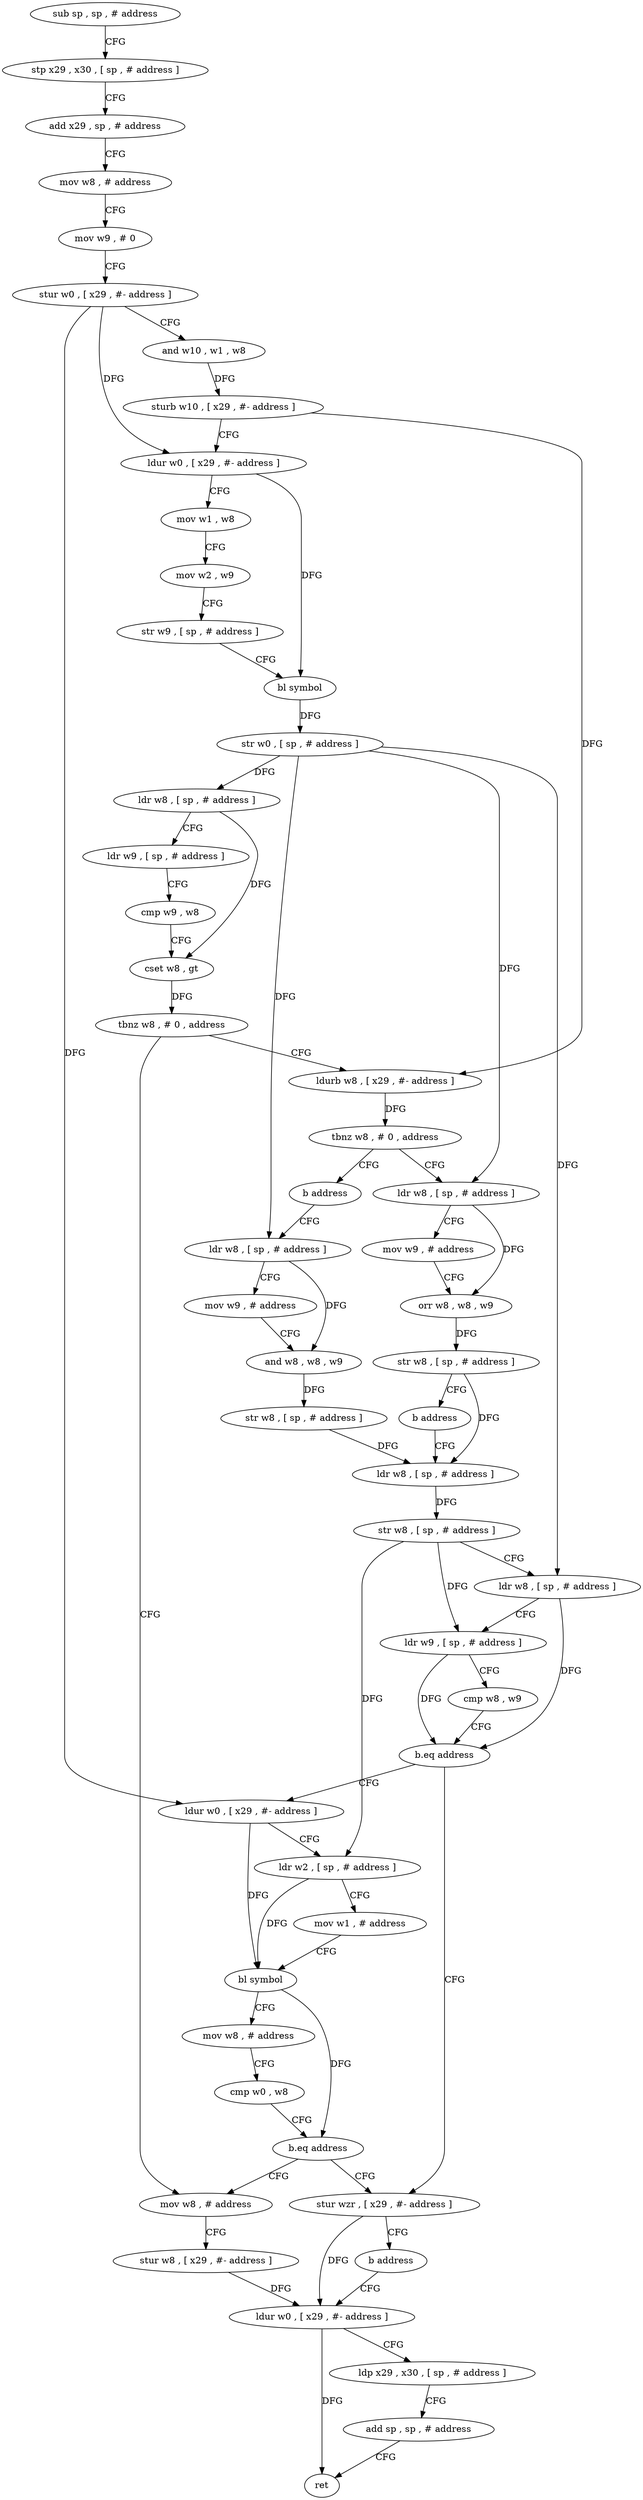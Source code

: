 digraph "func" {
"4309268" [label = "sub sp , sp , # address" ]
"4309272" [label = "stp x29 , x30 , [ sp , # address ]" ]
"4309276" [label = "add x29 , sp , # address" ]
"4309280" [label = "mov w8 , # address" ]
"4309284" [label = "mov w9 , # 0" ]
"4309288" [label = "stur w0 , [ x29 , #- address ]" ]
"4309292" [label = "and w10 , w1 , w8" ]
"4309296" [label = "sturb w10 , [ x29 , #- address ]" ]
"4309300" [label = "ldur w0 , [ x29 , #- address ]" ]
"4309304" [label = "mov w1 , w8" ]
"4309308" [label = "mov w2 , w9" ]
"4309312" [label = "str w9 , [ sp , # address ]" ]
"4309316" [label = "bl symbol" ]
"4309320" [label = "str w0 , [ sp , # address ]" ]
"4309324" [label = "ldr w8 , [ sp , # address ]" ]
"4309328" [label = "ldr w9 , [ sp , # address ]" ]
"4309332" [label = "cmp w9 , w8" ]
"4309336" [label = "cset w8 , gt" ]
"4309340" [label = "tbnz w8 , # 0 , address" ]
"4309452" [label = "mov w8 , # address" ]
"4309344" [label = "ldurb w8 , [ x29 , #- address ]" ]
"4309456" [label = "stur w8 , [ x29 , #- address ]" ]
"4309460" [label = "ldur w0 , [ x29 , #- address ]" ]
"4309348" [label = "tbnz w8 , # 0 , address" ]
"4309356" [label = "ldr w8 , [ sp , # address ]" ]
"4309352" [label = "b address" ]
"4309360" [label = "mov w9 , # address" ]
"4309364" [label = "orr w8 , w8 , w9" ]
"4309368" [label = "str w8 , [ sp , # address ]" ]
"4309372" [label = "b address" ]
"4309392" [label = "ldr w8 , [ sp , # address ]" ]
"4309376" [label = "ldr w8 , [ sp , # address ]" ]
"4309396" [label = "str w8 , [ sp , # address ]" ]
"4309400" [label = "ldr w8 , [ sp , # address ]" ]
"4309404" [label = "ldr w9 , [ sp , # address ]" ]
"4309408" [label = "cmp w8 , w9" ]
"4309412" [label = "b.eq address" ]
"4309444" [label = "stur wzr , [ x29 , #- address ]" ]
"4309416" [label = "ldur w0 , [ x29 , #- address ]" ]
"4309380" [label = "mov w9 , # address" ]
"4309384" [label = "and w8 , w8 , w9" ]
"4309388" [label = "str w8 , [ sp , # address ]" ]
"4309448" [label = "b address" ]
"4309420" [label = "ldr w2 , [ sp , # address ]" ]
"4309424" [label = "mov w1 , # address" ]
"4309428" [label = "bl symbol" ]
"4309432" [label = "mov w8 , # address" ]
"4309436" [label = "cmp w0 , w8" ]
"4309440" [label = "b.eq address" ]
"4309464" [label = "ldp x29 , x30 , [ sp , # address ]" ]
"4309468" [label = "add sp , sp , # address" ]
"4309472" [label = "ret" ]
"4309268" -> "4309272" [ label = "CFG" ]
"4309272" -> "4309276" [ label = "CFG" ]
"4309276" -> "4309280" [ label = "CFG" ]
"4309280" -> "4309284" [ label = "CFG" ]
"4309284" -> "4309288" [ label = "CFG" ]
"4309288" -> "4309292" [ label = "CFG" ]
"4309288" -> "4309300" [ label = "DFG" ]
"4309288" -> "4309416" [ label = "DFG" ]
"4309292" -> "4309296" [ label = "DFG" ]
"4309296" -> "4309300" [ label = "CFG" ]
"4309296" -> "4309344" [ label = "DFG" ]
"4309300" -> "4309304" [ label = "CFG" ]
"4309300" -> "4309316" [ label = "DFG" ]
"4309304" -> "4309308" [ label = "CFG" ]
"4309308" -> "4309312" [ label = "CFG" ]
"4309312" -> "4309316" [ label = "CFG" ]
"4309316" -> "4309320" [ label = "DFG" ]
"4309320" -> "4309324" [ label = "DFG" ]
"4309320" -> "4309356" [ label = "DFG" ]
"4309320" -> "4309400" [ label = "DFG" ]
"4309320" -> "4309376" [ label = "DFG" ]
"4309324" -> "4309328" [ label = "CFG" ]
"4309324" -> "4309336" [ label = "DFG" ]
"4309328" -> "4309332" [ label = "CFG" ]
"4309332" -> "4309336" [ label = "CFG" ]
"4309336" -> "4309340" [ label = "DFG" ]
"4309340" -> "4309452" [ label = "CFG" ]
"4309340" -> "4309344" [ label = "CFG" ]
"4309452" -> "4309456" [ label = "CFG" ]
"4309344" -> "4309348" [ label = "DFG" ]
"4309456" -> "4309460" [ label = "DFG" ]
"4309460" -> "4309464" [ label = "CFG" ]
"4309460" -> "4309472" [ label = "DFG" ]
"4309348" -> "4309356" [ label = "CFG" ]
"4309348" -> "4309352" [ label = "CFG" ]
"4309356" -> "4309360" [ label = "CFG" ]
"4309356" -> "4309364" [ label = "DFG" ]
"4309352" -> "4309376" [ label = "CFG" ]
"4309360" -> "4309364" [ label = "CFG" ]
"4309364" -> "4309368" [ label = "DFG" ]
"4309368" -> "4309372" [ label = "CFG" ]
"4309368" -> "4309392" [ label = "DFG" ]
"4309372" -> "4309392" [ label = "CFG" ]
"4309392" -> "4309396" [ label = "DFG" ]
"4309376" -> "4309380" [ label = "CFG" ]
"4309376" -> "4309384" [ label = "DFG" ]
"4309396" -> "4309400" [ label = "CFG" ]
"4309396" -> "4309404" [ label = "DFG" ]
"4309396" -> "4309420" [ label = "DFG" ]
"4309400" -> "4309404" [ label = "CFG" ]
"4309400" -> "4309412" [ label = "DFG" ]
"4309404" -> "4309408" [ label = "CFG" ]
"4309404" -> "4309412" [ label = "DFG" ]
"4309408" -> "4309412" [ label = "CFG" ]
"4309412" -> "4309444" [ label = "CFG" ]
"4309412" -> "4309416" [ label = "CFG" ]
"4309444" -> "4309448" [ label = "CFG" ]
"4309444" -> "4309460" [ label = "DFG" ]
"4309416" -> "4309420" [ label = "CFG" ]
"4309416" -> "4309428" [ label = "DFG" ]
"4309380" -> "4309384" [ label = "CFG" ]
"4309384" -> "4309388" [ label = "DFG" ]
"4309388" -> "4309392" [ label = "DFG" ]
"4309448" -> "4309460" [ label = "CFG" ]
"4309420" -> "4309424" [ label = "CFG" ]
"4309420" -> "4309428" [ label = "DFG" ]
"4309424" -> "4309428" [ label = "CFG" ]
"4309428" -> "4309432" [ label = "CFG" ]
"4309428" -> "4309440" [ label = "DFG" ]
"4309432" -> "4309436" [ label = "CFG" ]
"4309436" -> "4309440" [ label = "CFG" ]
"4309440" -> "4309452" [ label = "CFG" ]
"4309440" -> "4309444" [ label = "CFG" ]
"4309464" -> "4309468" [ label = "CFG" ]
"4309468" -> "4309472" [ label = "CFG" ]
}
